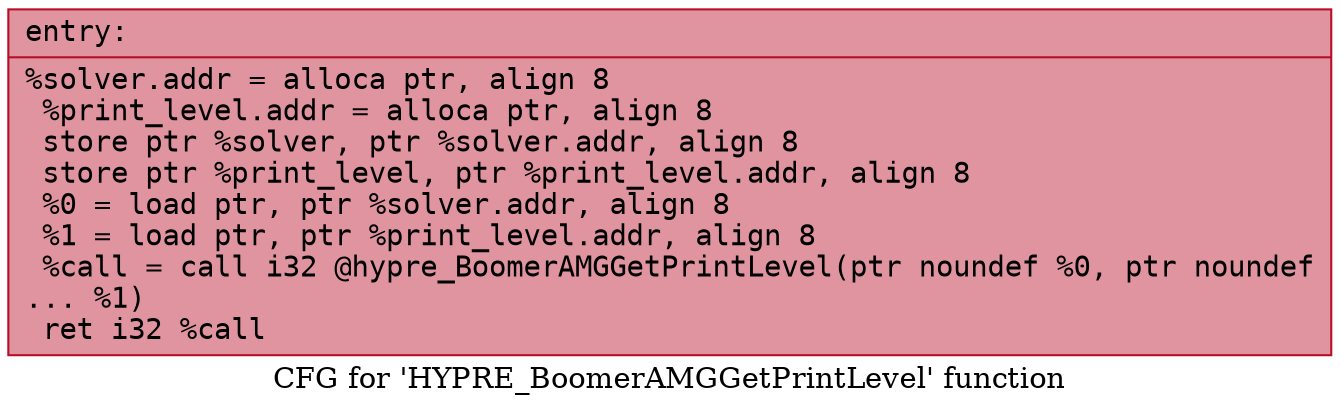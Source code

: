digraph "CFG for 'HYPRE_BoomerAMGGetPrintLevel' function" {
	label="CFG for 'HYPRE_BoomerAMGGetPrintLevel' function";

	Node0x55f5a9a7e5d0 [shape=record,color="#b70d28ff", style=filled, fillcolor="#b70d2870" fontname="Courier",label="{entry:\l|  %solver.addr = alloca ptr, align 8\l  %print_level.addr = alloca ptr, align 8\l  store ptr %solver, ptr %solver.addr, align 8\l  store ptr %print_level, ptr %print_level.addr, align 8\l  %0 = load ptr, ptr %solver.addr, align 8\l  %1 = load ptr, ptr %print_level.addr, align 8\l  %call = call i32 @hypre_BoomerAMGGetPrintLevel(ptr noundef %0, ptr noundef\l... %1)\l  ret i32 %call\l}"];
}
